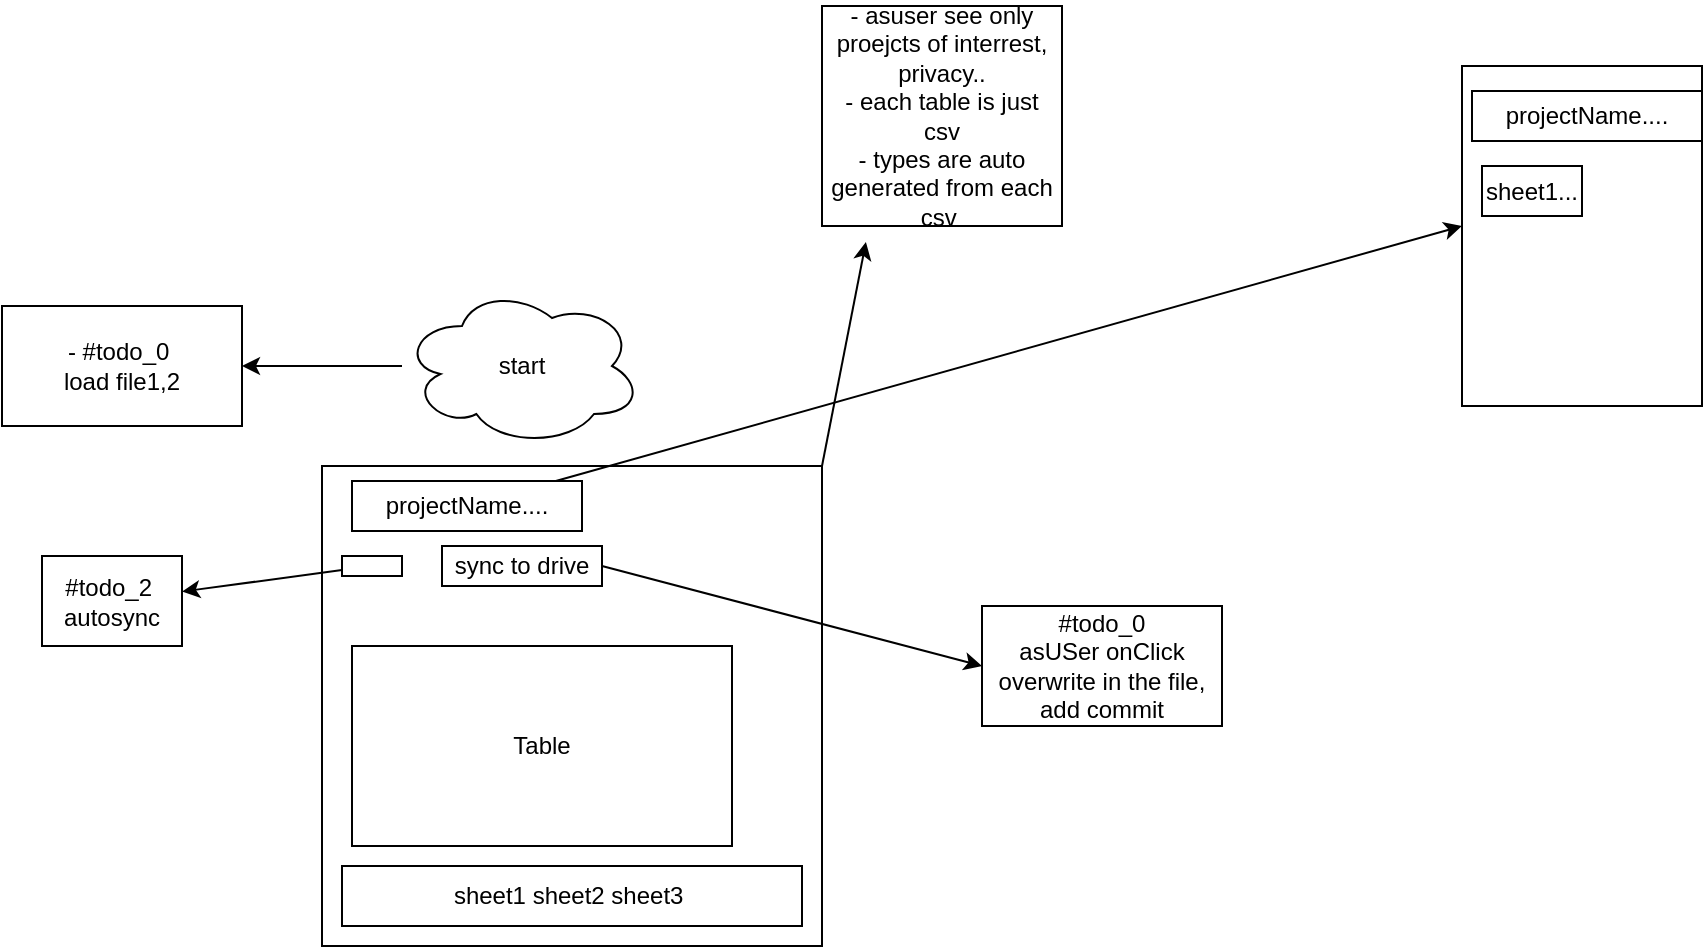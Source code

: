 <mxfile>
    <diagram id="kVSfYuK5468vSKIXjZ-r" name="/">
        <mxGraphModel dx="1029" dy="1479" grid="1" gridSize="10" guides="1" tooltips="1" connect="1" arrows="1" fold="1" page="1" pageScale="1" pageWidth="850" pageHeight="1100" math="0" shadow="0">
            <root>
                <mxCell id="0"/>
                <mxCell id="1" parent="0"/>
                <mxCell id="32" style="edgeStyle=none;html=1;exitX=1;exitY=0;exitDx=0;exitDy=0;entryX=0.183;entryY=1.073;entryDx=0;entryDy=0;entryPerimeter=0;" edge="1" parent="1" source="2" target="33">
                    <mxGeometry relative="1" as="geometry">
                        <mxPoint x="640" y="-60" as="targetPoint"/>
                    </mxGeometry>
                </mxCell>
                <mxCell id="2" value="" style="whiteSpace=wrap;html=1;" vertex="1" parent="1">
                    <mxGeometry x="380" y="20" width="250" height="240" as="geometry"/>
                </mxCell>
                <mxCell id="6" style="edgeStyle=none;html=1;startArrow=none;" edge="1" parent="1" source="22">
                    <mxGeometry relative="1" as="geometry">
                        <mxPoint x="950" y="-100" as="targetPoint"/>
                    </mxGeometry>
                </mxCell>
                <mxCell id="5" value="Table" style="whiteSpace=wrap;html=1;" vertex="1" parent="1">
                    <mxGeometry x="395" y="110" width="190" height="100" as="geometry"/>
                </mxCell>
                <mxCell id="8" value="sync to drive" style="whiteSpace=wrap;html=1;" vertex="1" parent="1">
                    <mxGeometry x="440" y="60" width="80" height="20" as="geometry"/>
                </mxCell>
                <mxCell id="9" style="edgeStyle=none;html=1;exitX=1;exitY=0.5;exitDx=0;exitDy=0;" edge="1" parent="1" source="8">
                    <mxGeometry relative="1" as="geometry">
                        <mxPoint x="710" y="120" as="targetPoint"/>
                        <mxPoint x="540" y="69.5" as="sourcePoint"/>
                    </mxGeometry>
                </mxCell>
                <mxCell id="11" value="#todo_0&lt;br&gt;asUSer onClick overwrite in the file, add commit" style="whiteSpace=wrap;html=1;" vertex="1" parent="1">
                    <mxGeometry x="710" y="90" width="120" height="60" as="geometry"/>
                </mxCell>
                <mxCell id="16" value="" style="edgeStyle=none;html=1;" edge="1" parent="1" source="14" target="15">
                    <mxGeometry relative="1" as="geometry"/>
                </mxCell>
                <mxCell id="14" value="start" style="ellipse;shape=cloud;whiteSpace=wrap;html=1;" vertex="1" parent="1">
                    <mxGeometry x="420" y="-70" width="120" height="80" as="geometry"/>
                </mxCell>
                <mxCell id="15" value="- #todo_0&amp;nbsp;&lt;br&gt;load file1,2" style="whiteSpace=wrap;html=1;" vertex="1" parent="1">
                    <mxGeometry x="220" y="-60" width="120" height="60" as="geometry"/>
                </mxCell>
                <mxCell id="19" value="" style="edgeStyle=none;html=1;" edge="1" parent="1" source="17" target="18">
                    <mxGeometry relative="1" as="geometry"/>
                </mxCell>
                <mxCell id="17" value="" style="whiteSpace=wrap;html=1;" vertex="1" parent="1">
                    <mxGeometry x="390" y="65" width="30" height="10" as="geometry"/>
                </mxCell>
                <mxCell id="18" value="#todo_2&amp;nbsp;&lt;br&gt;autosync" style="whiteSpace=wrap;html=1;" vertex="1" parent="1">
                    <mxGeometry x="240" y="65" width="70" height="45" as="geometry"/>
                </mxCell>
                <mxCell id="22" value="projectName...." style="whiteSpace=wrap;html=1;" vertex="1" parent="1">
                    <mxGeometry x="395" y="27.5" width="115" height="25" as="geometry"/>
                </mxCell>
                <mxCell id="33" value="- asuser see only proejcts of interrest, privacy..&lt;br&gt;- each table is just csv&lt;br&gt;- types are auto generated from each csv&amp;nbsp;" style="whiteSpace=wrap;html=1;" vertex="1" parent="1">
                    <mxGeometry x="630" y="-210" width="120" height="110" as="geometry"/>
                </mxCell>
                <mxCell id="34" value="sheet1 sheet2 sheet3&amp;nbsp;" style="whiteSpace=wrap;html=1;" vertex="1" parent="1">
                    <mxGeometry x="390" y="220" width="230" height="30" as="geometry"/>
                </mxCell>
                <mxCell id="40" value="&lt;span style=&quot;color: rgba(0, 0, 0, 0); font-family: monospace; font-size: 0px; text-align: start;&quot;&gt;%3CmxGraphModel%3E%3Croot%3E%3CmxCell%20id%3D%220%22%2F%3E%3CmxCell%20id%3D%221%22%20parent%3D%220%22%2F%3E%3CmxCell%20id%3D%222%22%20value%3D%22projectName....%22%20style%3D%22whiteSpace%3Dwrap%3Bhtml%3D1%3B%22%20vertex%3D%221%22%20parent%3D%221%22%3E%3CmxGeometry%20x%3D%22955%22%20y%3D%22-167.5%22%20width%3D%22115%22%20height%3D%2225%22%20as%3D%22geometry%22%2F%3E%3C%2FmxCell%3E%3C%2Froot%3E%3C%2FmxGraphModel%3E&lt;/span&gt;" style="whiteSpace=wrap;html=1;" vertex="1" parent="1">
                    <mxGeometry x="950" y="-180" width="120" height="170" as="geometry"/>
                </mxCell>
                <mxCell id="41" value="projectName...." style="whiteSpace=wrap;html=1;" vertex="1" parent="1">
                    <mxGeometry x="955" y="-167.5" width="115" height="25" as="geometry"/>
                </mxCell>
                <mxCell id="42" value="sheet1..." style="whiteSpace=wrap;html=1;" vertex="1" parent="1">
                    <mxGeometry x="960" y="-130" width="50" height="25" as="geometry"/>
                </mxCell>
            </root>
        </mxGraphModel>
    </diagram>
</mxfile>
